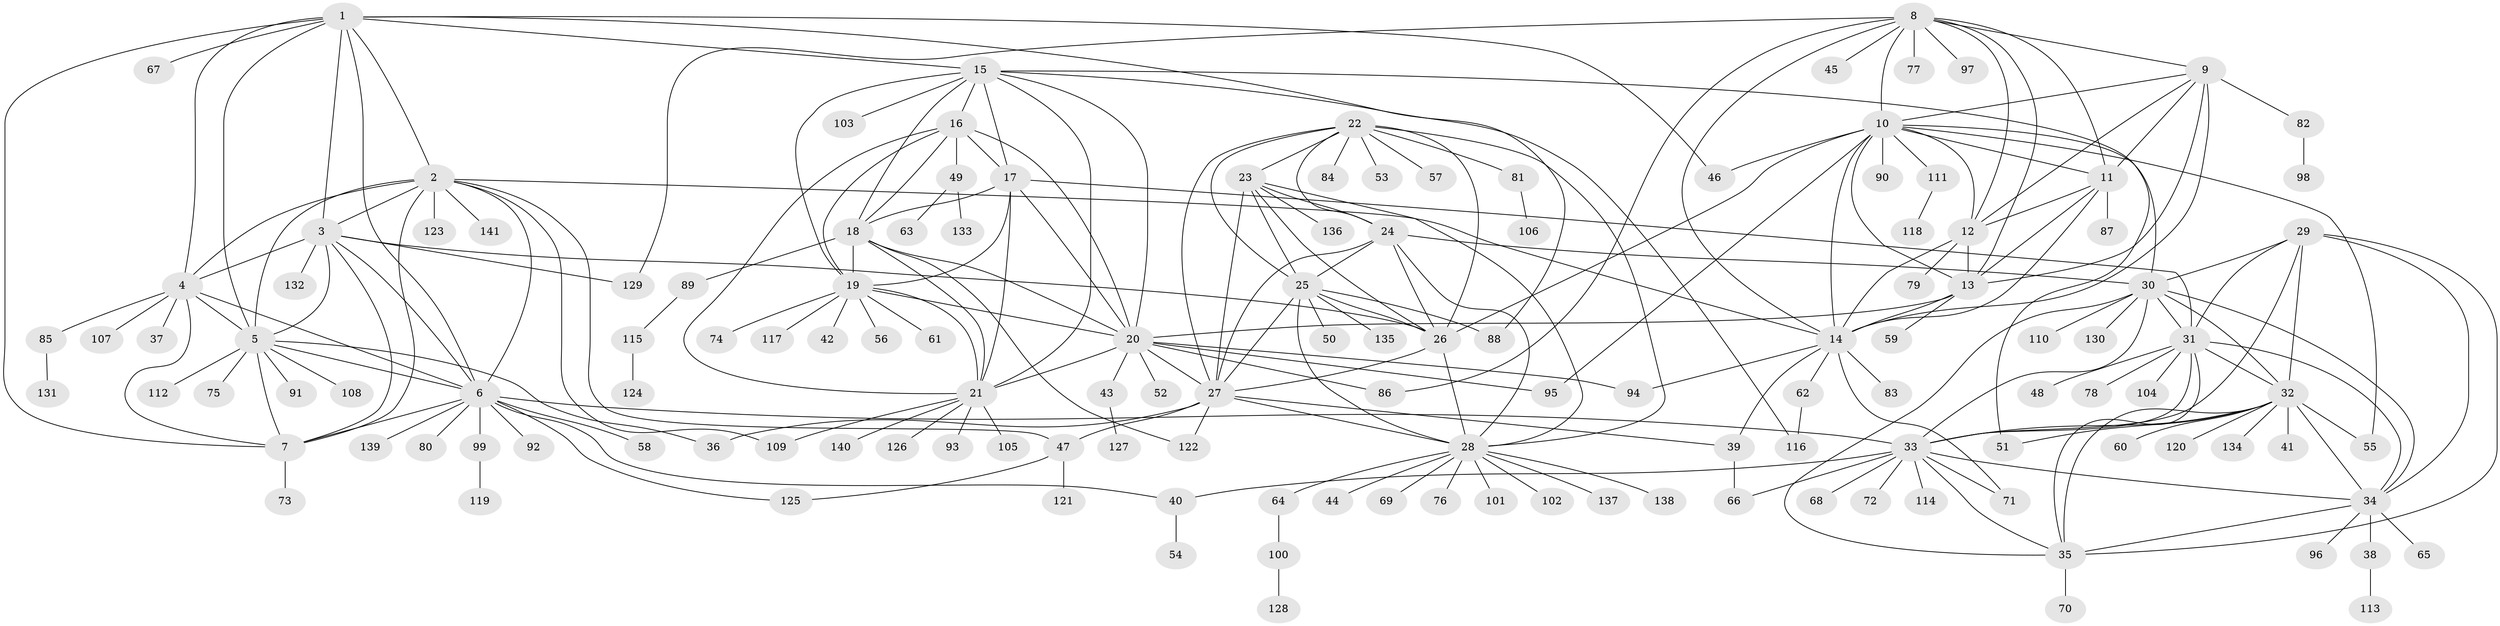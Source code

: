 // Generated by graph-tools (version 1.1) at 2025/26/03/09/25 03:26:41]
// undirected, 141 vertices, 239 edges
graph export_dot {
graph [start="1"]
  node [color=gray90,style=filled];
  1;
  2;
  3;
  4;
  5;
  6;
  7;
  8;
  9;
  10;
  11;
  12;
  13;
  14;
  15;
  16;
  17;
  18;
  19;
  20;
  21;
  22;
  23;
  24;
  25;
  26;
  27;
  28;
  29;
  30;
  31;
  32;
  33;
  34;
  35;
  36;
  37;
  38;
  39;
  40;
  41;
  42;
  43;
  44;
  45;
  46;
  47;
  48;
  49;
  50;
  51;
  52;
  53;
  54;
  55;
  56;
  57;
  58;
  59;
  60;
  61;
  62;
  63;
  64;
  65;
  66;
  67;
  68;
  69;
  70;
  71;
  72;
  73;
  74;
  75;
  76;
  77;
  78;
  79;
  80;
  81;
  82;
  83;
  84;
  85;
  86;
  87;
  88;
  89;
  90;
  91;
  92;
  93;
  94;
  95;
  96;
  97;
  98;
  99;
  100;
  101;
  102;
  103;
  104;
  105;
  106;
  107;
  108;
  109;
  110;
  111;
  112;
  113;
  114;
  115;
  116;
  117;
  118;
  119;
  120;
  121;
  122;
  123;
  124;
  125;
  126;
  127;
  128;
  129;
  130;
  131;
  132;
  133;
  134;
  135;
  136;
  137;
  138;
  139;
  140;
  141;
  1 -- 2;
  1 -- 3;
  1 -- 4;
  1 -- 5;
  1 -- 6;
  1 -- 7;
  1 -- 15;
  1 -- 46;
  1 -- 67;
  1 -- 88;
  2 -- 3;
  2 -- 4;
  2 -- 5;
  2 -- 6;
  2 -- 7;
  2 -- 14;
  2 -- 47;
  2 -- 109;
  2 -- 123;
  2 -- 141;
  3 -- 4;
  3 -- 5;
  3 -- 6;
  3 -- 7;
  3 -- 26;
  3 -- 129;
  3 -- 132;
  4 -- 5;
  4 -- 6;
  4 -- 7;
  4 -- 37;
  4 -- 85;
  4 -- 107;
  5 -- 6;
  5 -- 7;
  5 -- 36;
  5 -- 75;
  5 -- 91;
  5 -- 108;
  5 -- 112;
  6 -- 7;
  6 -- 33;
  6 -- 40;
  6 -- 58;
  6 -- 80;
  6 -- 92;
  6 -- 99;
  6 -- 125;
  6 -- 139;
  7 -- 73;
  8 -- 9;
  8 -- 10;
  8 -- 11;
  8 -- 12;
  8 -- 13;
  8 -- 14;
  8 -- 45;
  8 -- 77;
  8 -- 86;
  8 -- 97;
  8 -- 129;
  9 -- 10;
  9 -- 11;
  9 -- 12;
  9 -- 13;
  9 -- 14;
  9 -- 82;
  10 -- 11;
  10 -- 12;
  10 -- 13;
  10 -- 14;
  10 -- 26;
  10 -- 30;
  10 -- 46;
  10 -- 55;
  10 -- 90;
  10 -- 95;
  10 -- 111;
  11 -- 12;
  11 -- 13;
  11 -- 14;
  11 -- 87;
  12 -- 13;
  12 -- 14;
  12 -- 79;
  13 -- 14;
  13 -- 20;
  13 -- 59;
  14 -- 39;
  14 -- 62;
  14 -- 71;
  14 -- 83;
  14 -- 94;
  15 -- 16;
  15 -- 17;
  15 -- 18;
  15 -- 19;
  15 -- 20;
  15 -- 21;
  15 -- 51;
  15 -- 103;
  15 -- 116;
  16 -- 17;
  16 -- 18;
  16 -- 19;
  16 -- 20;
  16 -- 21;
  16 -- 49;
  17 -- 18;
  17 -- 19;
  17 -- 20;
  17 -- 21;
  17 -- 31;
  18 -- 19;
  18 -- 20;
  18 -- 21;
  18 -- 89;
  18 -- 122;
  19 -- 20;
  19 -- 21;
  19 -- 42;
  19 -- 56;
  19 -- 61;
  19 -- 74;
  19 -- 117;
  20 -- 21;
  20 -- 27;
  20 -- 43;
  20 -- 52;
  20 -- 86;
  20 -- 94;
  20 -- 95;
  21 -- 93;
  21 -- 105;
  21 -- 109;
  21 -- 126;
  21 -- 140;
  22 -- 23;
  22 -- 24;
  22 -- 25;
  22 -- 26;
  22 -- 27;
  22 -- 28;
  22 -- 53;
  22 -- 57;
  22 -- 81;
  22 -- 84;
  23 -- 24;
  23 -- 25;
  23 -- 26;
  23 -- 27;
  23 -- 28;
  23 -- 136;
  24 -- 25;
  24 -- 26;
  24 -- 27;
  24 -- 28;
  24 -- 30;
  25 -- 26;
  25 -- 27;
  25 -- 28;
  25 -- 50;
  25 -- 88;
  25 -- 135;
  26 -- 27;
  26 -- 28;
  27 -- 28;
  27 -- 36;
  27 -- 39;
  27 -- 47;
  27 -- 122;
  28 -- 44;
  28 -- 64;
  28 -- 69;
  28 -- 76;
  28 -- 101;
  28 -- 102;
  28 -- 137;
  28 -- 138;
  29 -- 30;
  29 -- 31;
  29 -- 32;
  29 -- 33;
  29 -- 34;
  29 -- 35;
  30 -- 31;
  30 -- 32;
  30 -- 33;
  30 -- 34;
  30 -- 35;
  30 -- 110;
  30 -- 130;
  31 -- 32;
  31 -- 33;
  31 -- 34;
  31 -- 35;
  31 -- 48;
  31 -- 78;
  31 -- 104;
  32 -- 33;
  32 -- 34;
  32 -- 35;
  32 -- 41;
  32 -- 51;
  32 -- 55;
  32 -- 60;
  32 -- 120;
  32 -- 134;
  33 -- 34;
  33 -- 35;
  33 -- 40;
  33 -- 66;
  33 -- 68;
  33 -- 71;
  33 -- 72;
  33 -- 114;
  34 -- 35;
  34 -- 38;
  34 -- 65;
  34 -- 96;
  35 -- 70;
  38 -- 113;
  39 -- 66;
  40 -- 54;
  43 -- 127;
  47 -- 121;
  47 -- 125;
  49 -- 63;
  49 -- 133;
  62 -- 116;
  64 -- 100;
  81 -- 106;
  82 -- 98;
  85 -- 131;
  89 -- 115;
  99 -- 119;
  100 -- 128;
  111 -- 118;
  115 -- 124;
}
